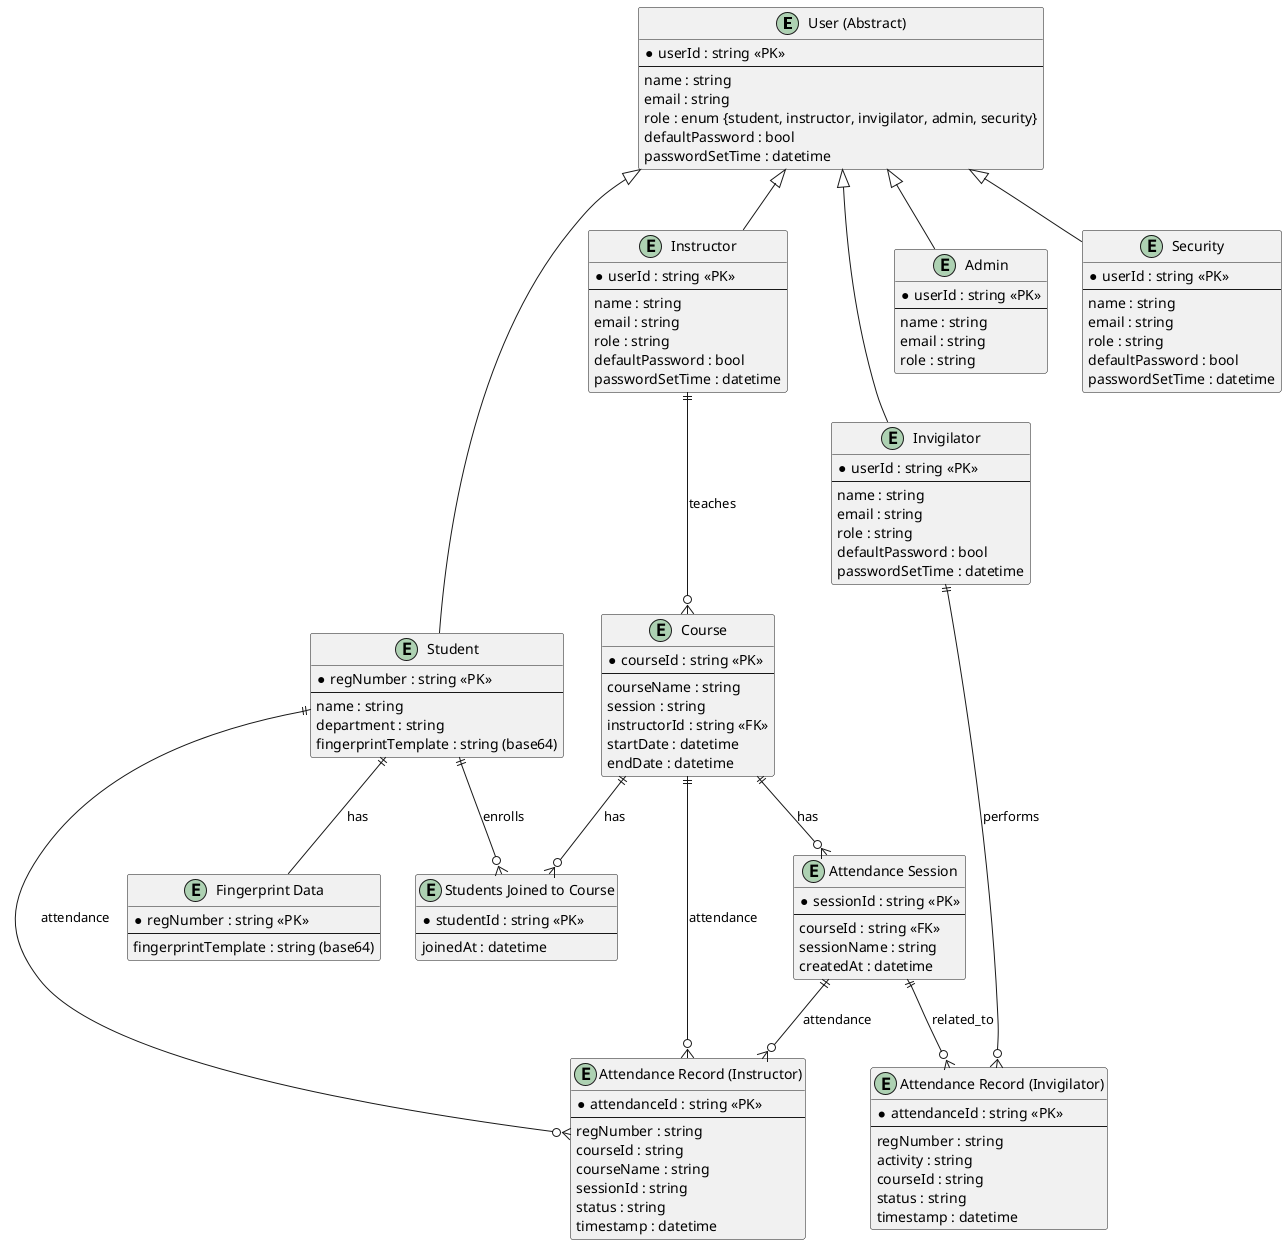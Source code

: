 @startuml FingerprintMIS8_ERD

entity "User (Abstract)" as User {
  * userId : string <<PK>>
  --
  name : string
  email : string
  role : enum {student, instructor, invigilator, admin, security}
  defaultPassword : bool
  passwordSetTime : datetime
}

entity "Student" as Student {
  * regNumber : string <<PK>>
  --
  name : string
  department : string
  fingerprintTemplate : string (base64)
}

entity "Instructor" as Instructor {
  * userId : string <<PK>>
  --
  name : string
  email : string
  role : string
  defaultPassword : bool
  passwordSetTime : datetime
}

entity "Invigilator" as Invigilator {
  * userId : string <<PK>>
  --
  name : string
  email : string
  role : string
  defaultPassword : bool
  passwordSetTime : datetime
}

entity "Admin" as Admin {
  * userId : string <<PK>>
  --
  name : string
  email : string
  role : string
}

entity "Security" as Security {
  * userId : string <<PK>>
  --
  name : string
  email : string
  role : string
  defaultPassword : bool
  passwordSetTime : datetime
}

entity "Course" as Course {
  * courseId : string <<PK>>
  --
  courseName : string
  session : string
  instructorId : string <<FK>>
  startDate : datetime
  endDate : datetime
}

entity "Students Joined to Course" as StudentsJoined {
  * studentId : string <<PK>>
  --
  joinedAt : datetime
}

entity "Attendance Session" as AttendanceSession {
  * sessionId : string <<PK>>
  --
  courseId : string <<FK>>
  sessionName : string
  createdAt : datetime
}

entity "Attendance Record (Instructor)" as AttendanceInstructor {
  * attendanceId : string <<PK>>
  --
  regNumber : string
  courseId : string
  courseName : string
  sessionId : string
  status : string
  timestamp : datetime
}

entity "Attendance Record (Invigilator)" as AttendanceInvigilator {
  * attendanceId : string <<PK>>
  --
  regNumber : string
  activity : string
  courseId : string
  status : string
  timestamp : datetime
}

entity "Fingerprint Data" as FingerprintData {
  * regNumber : string <<PK>>
  --
  fingerprintTemplate : string (base64)
}

User <|-- Student
User <|-- Instructor
User <|-- Invigilator
User <|-- Admin
User <|-- Security

Student ||--o{ StudentsJoined : enrolls
Course ||--o{ StudentsJoined : has
Instructor ||--o{ Course : teaches

Course ||--o{ AttendanceSession : has
Student ||--o{ AttendanceInstructor : attendance
Course ||--o{ AttendanceInstructor : attendance
AttendanceSession ||--o{ AttendanceInstructor : attendance

Invigilator ||--o{ AttendanceInvigilator : performs
AttendanceSession ||--o{ AttendanceInvigilator : related_to

Student ||-- FingerprintData : has

@enduml
